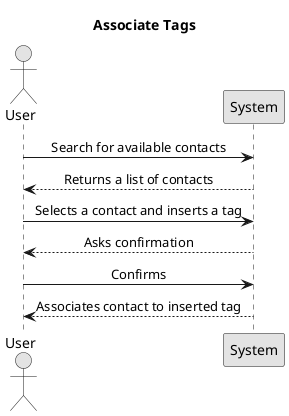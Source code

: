 @startuml core10.1.3_analysis_AssociateTags.png

skinparam sequenceMessageAlign center
skinparam monochrome true

title Associate Tags

actor User
participant "System" as s

User->s: Search for available contacts
s-->User: Returns a list of contacts
User->s: Selects a contact and inserts a tag
s-->User: Asks confirmation
User->s: Confirms
s-->User: Associates contact to inserted tag

@enduml
